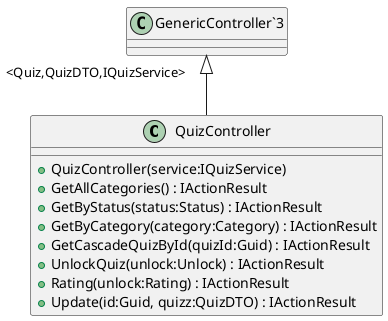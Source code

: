 @startuml
class QuizController {
    + QuizController(service:IQuizService)
    + GetAllCategories() : IActionResult
    + GetByStatus(status:Status) : IActionResult
    + GetByCategory(category:Category) : IActionResult
    + GetCascadeQuizById(quizId:Guid) : IActionResult
    + UnlockQuiz(unlock:Unlock) : IActionResult
    + Rating(unlock:Rating) : IActionResult
    + Update(id:Guid, quizz:QuizDTO) : IActionResult
}
"GenericController`3" "<Quiz,QuizDTO,IQuizService>" <|-- QuizController
@enduml
